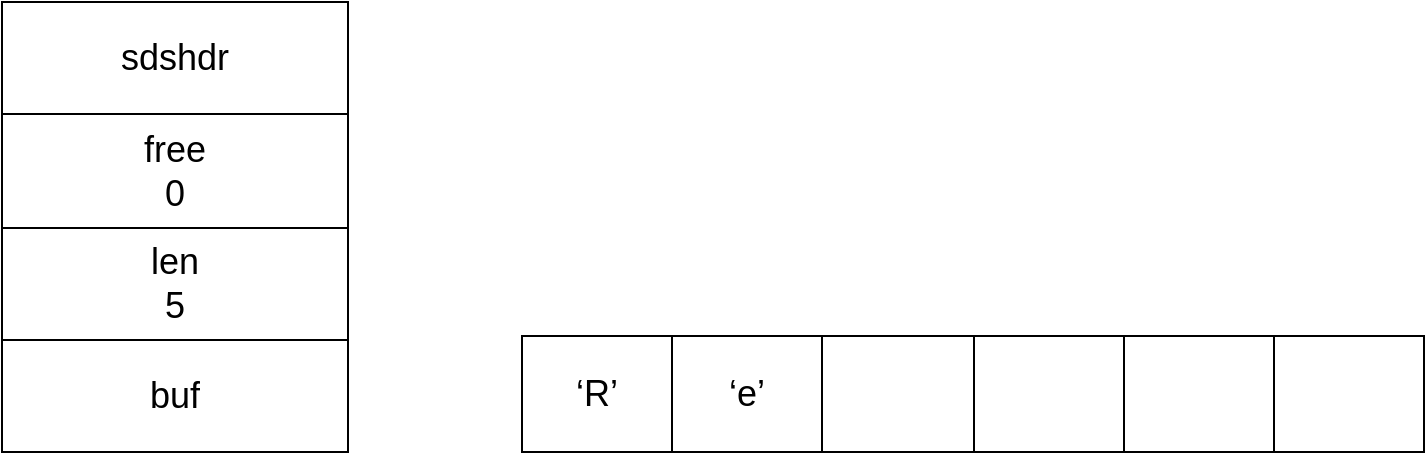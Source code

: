 <mxfile version="21.7.4" type="github">
  <diagram name="第2章 简单动态字符串" id="INwF0Nlo9MsbnrtQJhhU">
    <mxGraphModel dx="1841" dy="946" grid="0" gridSize="10" guides="1" tooltips="1" connect="1" arrows="1" fold="1" page="1" pageScale="1.2" pageWidth="2336" pageHeight="1654" math="0" shadow="0">
      <root>
        <mxCell id="0" />
        <mxCell id="1" parent="0" />
        <mxCell id="kBDrgIJL0E4OkPQzHDcv-1" value="" style="shape=table;startSize=0;container=1;collapsible=0;childLayout=tableLayout;" parent="1" vertex="1">
          <mxGeometry x="224" y="133" width="173" height="225" as="geometry" />
        </mxCell>
        <mxCell id="kBDrgIJL0E4OkPQzHDcv-2" value="" style="shape=tableRow;horizontal=0;startSize=0;swimlaneHead=0;swimlaneBody=0;strokeColor=inherit;top=0;left=0;bottom=0;right=0;collapsible=0;dropTarget=0;fillColor=none;points=[[0,0.5],[1,0.5]];portConstraint=eastwest;" parent="kBDrgIJL0E4OkPQzHDcv-1" vertex="1">
          <mxGeometry width="173" height="56" as="geometry" />
        </mxCell>
        <mxCell id="kBDrgIJL0E4OkPQzHDcv-3" value="&lt;font style=&quot;font-size: 18px;&quot;&gt;sdshdr&lt;/font&gt;" style="shape=partialRectangle;html=1;whiteSpace=wrap;connectable=0;strokeColor=inherit;overflow=hidden;fillColor=none;top=0;left=0;bottom=0;right=0;pointerEvents=1;" parent="kBDrgIJL0E4OkPQzHDcv-2" vertex="1">
          <mxGeometry width="173" height="56" as="geometry">
            <mxRectangle width="173" height="56" as="alternateBounds" />
          </mxGeometry>
        </mxCell>
        <mxCell id="kBDrgIJL0E4OkPQzHDcv-4" value="" style="shape=tableRow;horizontal=0;startSize=0;swimlaneHead=0;swimlaneBody=0;strokeColor=inherit;top=0;left=0;bottom=0;right=0;collapsible=0;dropTarget=0;fillColor=none;points=[[0,0.5],[1,0.5]];portConstraint=eastwest;" parent="kBDrgIJL0E4OkPQzHDcv-1" vertex="1">
          <mxGeometry y="56" width="173" height="57" as="geometry" />
        </mxCell>
        <mxCell id="kBDrgIJL0E4OkPQzHDcv-5" value="&lt;font style=&quot;font-size: 18px;&quot;&gt;free&lt;br&gt;0&lt;/font&gt;" style="shape=partialRectangle;html=1;whiteSpace=wrap;connectable=0;strokeColor=inherit;overflow=hidden;fillColor=none;top=0;left=0;bottom=0;right=0;pointerEvents=1;" parent="kBDrgIJL0E4OkPQzHDcv-4" vertex="1">
          <mxGeometry width="173" height="57" as="geometry">
            <mxRectangle width="173" height="57" as="alternateBounds" />
          </mxGeometry>
        </mxCell>
        <mxCell id="kBDrgIJL0E4OkPQzHDcv-6" value="" style="shape=tableRow;horizontal=0;startSize=0;swimlaneHead=0;swimlaneBody=0;strokeColor=inherit;top=0;left=0;bottom=0;right=0;collapsible=0;dropTarget=0;fillColor=none;points=[[0,0.5],[1,0.5]];portConstraint=eastwest;" parent="kBDrgIJL0E4OkPQzHDcv-1" vertex="1">
          <mxGeometry y="113" width="173" height="56" as="geometry" />
        </mxCell>
        <mxCell id="kBDrgIJL0E4OkPQzHDcv-7" value="&lt;font style=&quot;font-size: 18px;&quot;&gt;len&lt;br&gt;5&lt;/font&gt;" style="shape=partialRectangle;html=1;whiteSpace=wrap;connectable=0;strokeColor=inherit;overflow=hidden;fillColor=none;top=0;left=0;bottom=0;right=0;pointerEvents=1;" parent="kBDrgIJL0E4OkPQzHDcv-6" vertex="1">
          <mxGeometry width="173" height="56" as="geometry">
            <mxRectangle width="173" height="56" as="alternateBounds" />
          </mxGeometry>
        </mxCell>
        <mxCell id="kBDrgIJL0E4OkPQzHDcv-8" value="" style="shape=tableRow;horizontal=0;startSize=0;swimlaneHead=0;swimlaneBody=0;strokeColor=inherit;top=0;left=0;bottom=0;right=0;collapsible=0;dropTarget=0;fillColor=none;points=[[0,0.5],[1,0.5]];portConstraint=eastwest;" parent="kBDrgIJL0E4OkPQzHDcv-1" vertex="1">
          <mxGeometry y="169" width="173" height="56" as="geometry" />
        </mxCell>
        <mxCell id="kBDrgIJL0E4OkPQzHDcv-9" value="&lt;font style=&quot;font-size: 18px;&quot;&gt;buf&lt;/font&gt;" style="shape=partialRectangle;html=1;whiteSpace=wrap;connectable=0;strokeColor=inherit;overflow=hidden;fillColor=none;top=0;left=0;bottom=0;right=0;pointerEvents=1;" parent="kBDrgIJL0E4OkPQzHDcv-8" vertex="1">
          <mxGeometry width="173" height="56" as="geometry">
            <mxRectangle width="173" height="56" as="alternateBounds" />
          </mxGeometry>
        </mxCell>
        <mxCell id="kBDrgIJL0E4OkPQzHDcv-10" value="" style="shape=table;startSize=0;container=1;collapsible=0;childLayout=tableLayout;" parent="1" vertex="1">
          <mxGeometry x="484" y="300" width="451" height="58" as="geometry" />
        </mxCell>
        <mxCell id="kBDrgIJL0E4OkPQzHDcv-11" value="" style="shape=tableRow;horizontal=0;startSize=0;swimlaneHead=0;swimlaneBody=0;strokeColor=inherit;top=0;left=0;bottom=0;right=0;collapsible=0;dropTarget=0;fillColor=none;points=[[0,0.5],[1,0.5]];portConstraint=eastwest;" parent="kBDrgIJL0E4OkPQzHDcv-10" vertex="1">
          <mxGeometry width="451" height="58" as="geometry" />
        </mxCell>
        <mxCell id="kBDrgIJL0E4OkPQzHDcv-12" value="&lt;font style=&quot;font-size: 18px;&quot;&gt;‘R’&lt;/font&gt;" style="shape=partialRectangle;html=1;whiteSpace=wrap;connectable=0;strokeColor=inherit;overflow=hidden;fillColor=none;top=0;left=0;bottom=0;right=0;pointerEvents=1;" parent="kBDrgIJL0E4OkPQzHDcv-11" vertex="1">
          <mxGeometry width="75" height="58" as="geometry">
            <mxRectangle width="75" height="58" as="alternateBounds" />
          </mxGeometry>
        </mxCell>
        <mxCell id="kBDrgIJL0E4OkPQzHDcv-13" value="&lt;font style=&quot;font-size: 18px;&quot;&gt;‘e’&lt;/font&gt;" style="shape=partialRectangle;html=1;whiteSpace=wrap;connectable=0;strokeColor=inherit;overflow=hidden;fillColor=none;top=0;left=0;bottom=0;right=0;pointerEvents=1;" parent="kBDrgIJL0E4OkPQzHDcv-11" vertex="1">
          <mxGeometry x="75" width="75" height="58" as="geometry">
            <mxRectangle width="75" height="58" as="alternateBounds" />
          </mxGeometry>
        </mxCell>
        <mxCell id="kBDrgIJL0E4OkPQzHDcv-14" value="" style="shape=partialRectangle;html=1;whiteSpace=wrap;connectable=0;strokeColor=inherit;overflow=hidden;fillColor=none;top=0;left=0;bottom=0;right=0;pointerEvents=1;" parent="kBDrgIJL0E4OkPQzHDcv-11" vertex="1">
          <mxGeometry x="150" width="76" height="58" as="geometry">
            <mxRectangle width="76" height="58" as="alternateBounds" />
          </mxGeometry>
        </mxCell>
        <mxCell id="kBDrgIJL0E4OkPQzHDcv-15" value="" style="shape=partialRectangle;html=1;whiteSpace=wrap;connectable=0;strokeColor=inherit;overflow=hidden;fillColor=none;top=0;left=0;bottom=0;right=0;pointerEvents=1;" parent="kBDrgIJL0E4OkPQzHDcv-11" vertex="1">
          <mxGeometry x="226" width="75" height="58" as="geometry">
            <mxRectangle width="75" height="58" as="alternateBounds" />
          </mxGeometry>
        </mxCell>
        <mxCell id="kBDrgIJL0E4OkPQzHDcv-16" value="" style="shape=partialRectangle;html=1;whiteSpace=wrap;connectable=0;strokeColor=inherit;overflow=hidden;fillColor=none;top=0;left=0;bottom=0;right=0;pointerEvents=1;" parent="kBDrgIJL0E4OkPQzHDcv-11" vertex="1">
          <mxGeometry x="301" width="75" height="58" as="geometry">
            <mxRectangle width="75" height="58" as="alternateBounds" />
          </mxGeometry>
        </mxCell>
        <mxCell id="kBDrgIJL0E4OkPQzHDcv-17" value="" style="shape=partialRectangle;html=1;whiteSpace=wrap;connectable=0;strokeColor=inherit;overflow=hidden;fillColor=none;top=0;left=0;bottom=0;right=0;pointerEvents=1;" parent="kBDrgIJL0E4OkPQzHDcv-11" vertex="1">
          <mxGeometry x="376" width="75" height="58" as="geometry">
            <mxRectangle width="75" height="58" as="alternateBounds" />
          </mxGeometry>
        </mxCell>
      </root>
    </mxGraphModel>
  </diagram>
</mxfile>

